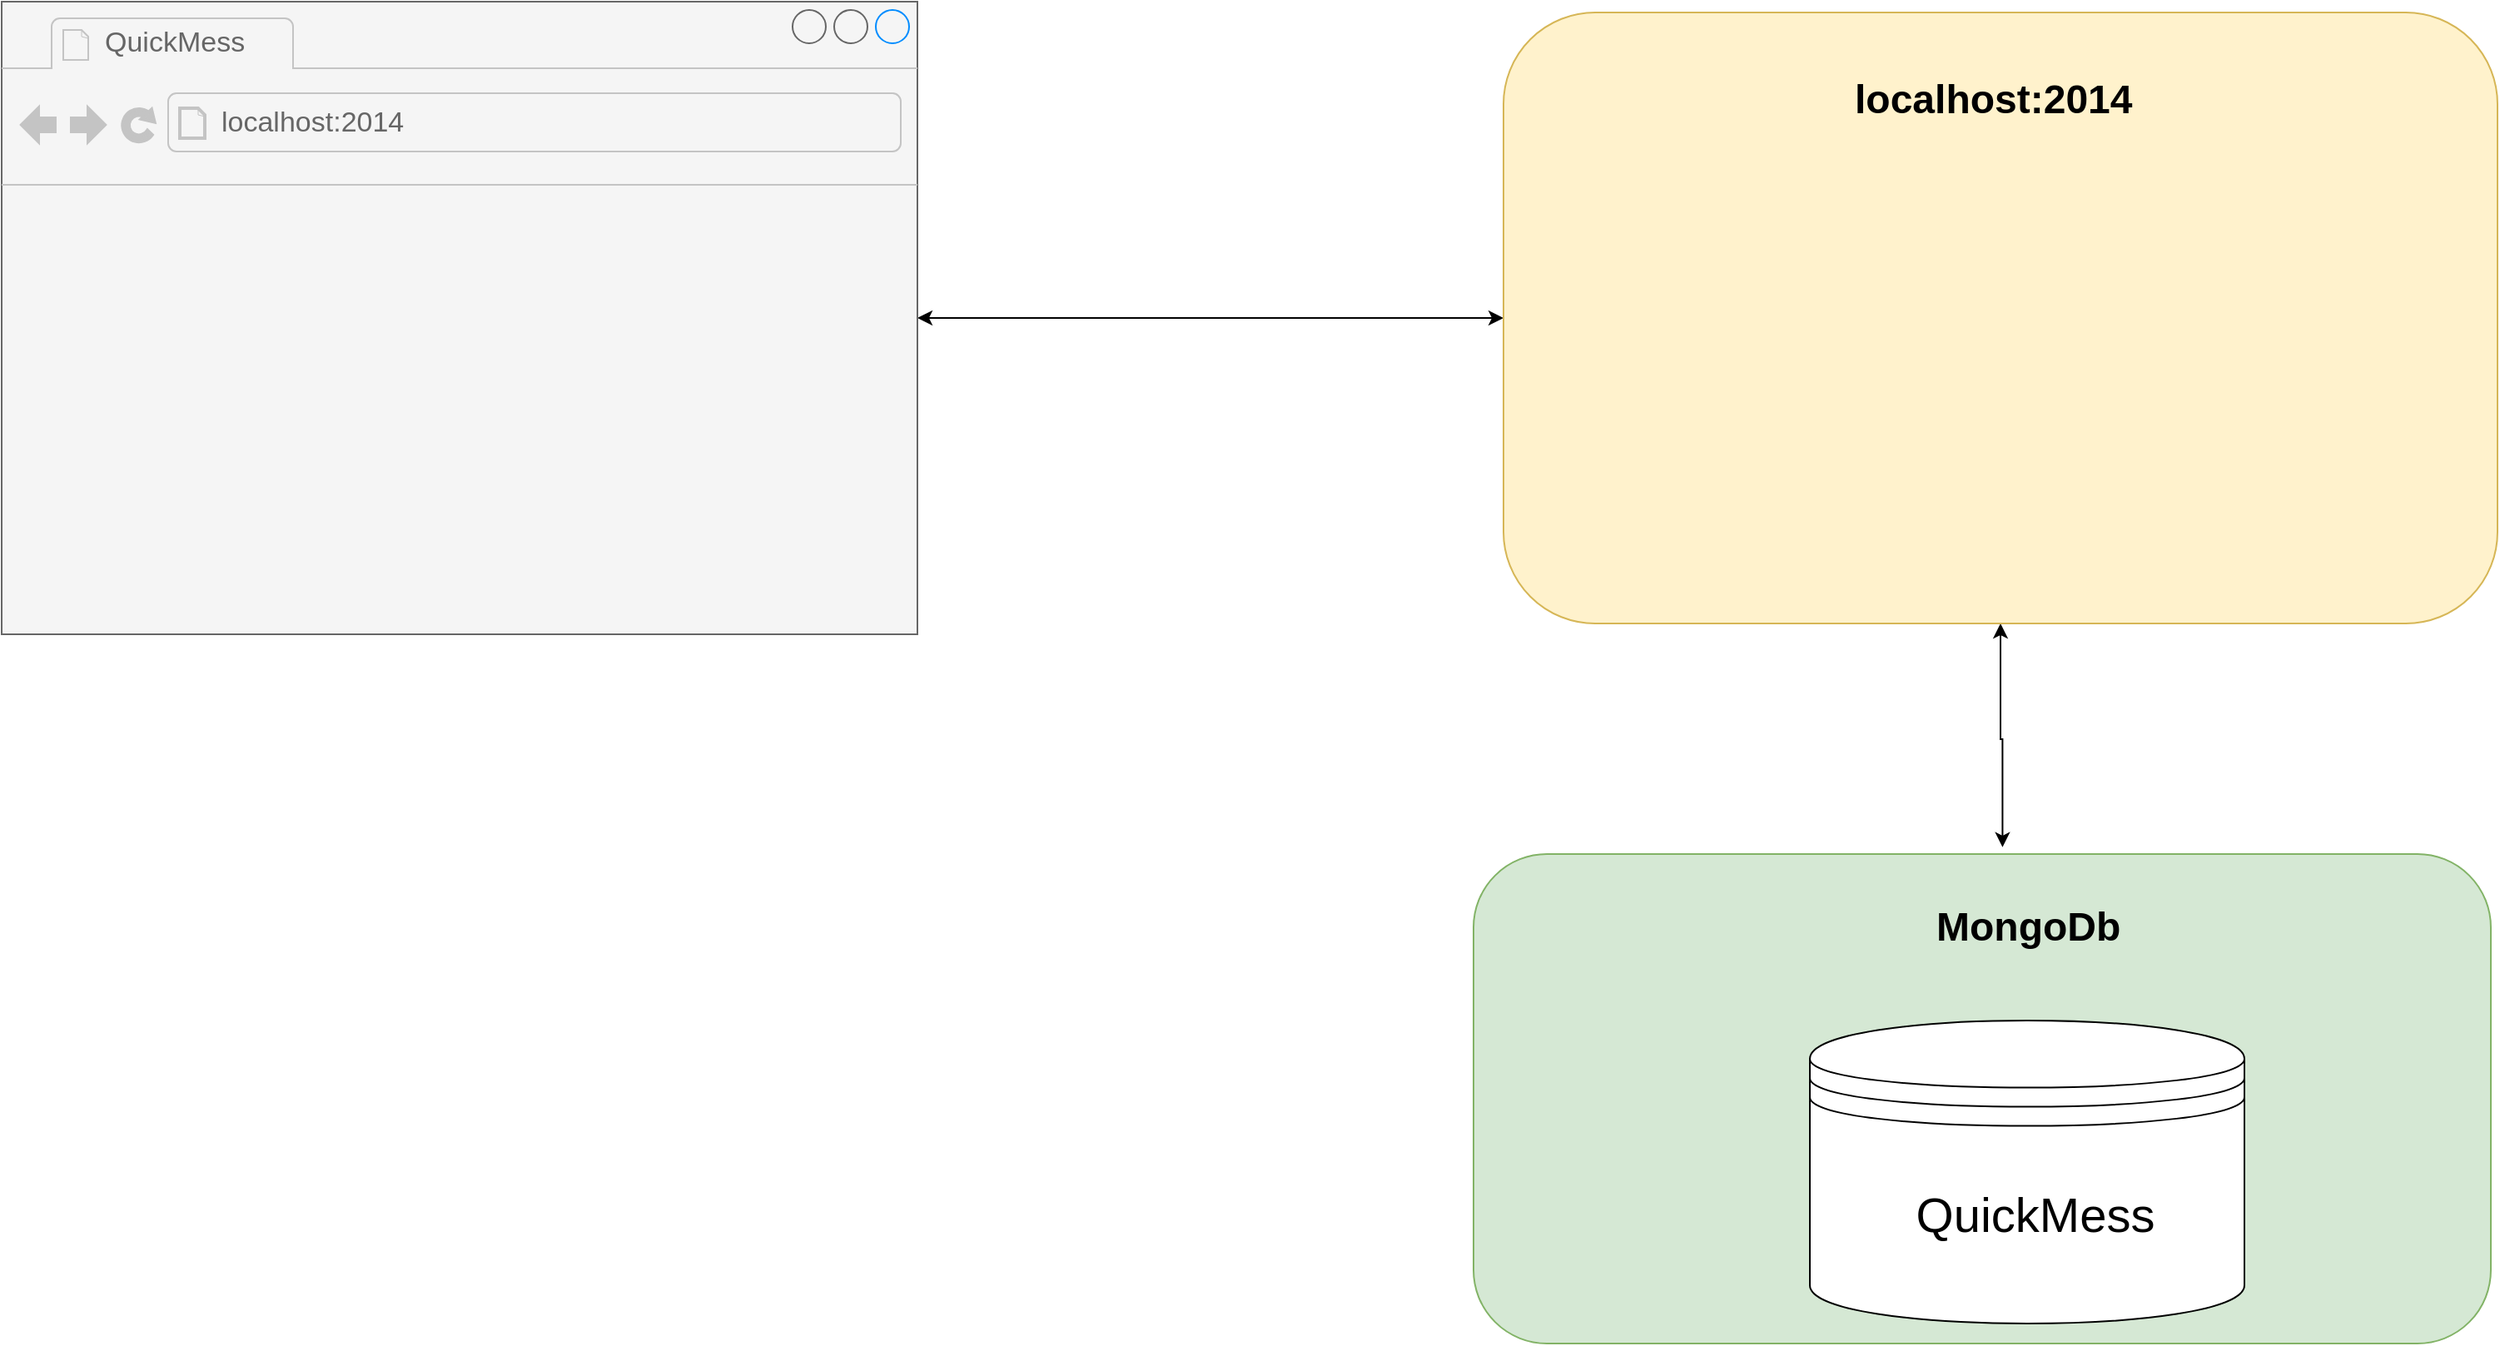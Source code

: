 <mxfile version="13.7.5" type="device"><diagram id="jSiYMIZ0ahi4ANxZ8P3s" name="Page-1"><mxGraphModel dx="2031" dy="1089" grid="0" gridSize="10" guides="1" tooltips="1" connect="1" arrows="1" fold="1" page="1" pageScale="1" pageWidth="850" pageHeight="1100" math="0" shadow="0"><root><mxCell id="0"/><mxCell id="1" parent="0"/><mxCell id="5d7zzyUjVXc7a16focB5-8" style="edgeStyle=orthogonalEdgeStyle;rounded=0;orthogonalLoop=1;jettySize=auto;html=1;entryX=0;entryY=0.5;entryDx=0;entryDy=0;startArrow=classic;startFill=1;" edge="1" parent="1" source="5d7zzyUjVXc7a16focB5-1" target="5d7zzyUjVXc7a16focB5-4"><mxGeometry relative="1" as="geometry"/></mxCell><mxCell id="5d7zzyUjVXc7a16focB5-1" value="" style="strokeWidth=1;shadow=0;dashed=0;align=center;html=1;shape=mxgraph.mockup.containers.browserWindow;rSize=0;strokeColor=#666666;strokeColor2=#008cff;strokeColor3=#c4c4c4;mainText=,;recursiveResize=0;fillColor=#f5f5f5;fontColor=#333333;" vertex="1" parent="1"><mxGeometry x="23" y="256" width="550" height="380" as="geometry"/></mxCell><mxCell id="5d7zzyUjVXc7a16focB5-2" value="QuickMess" style="strokeWidth=1;shadow=0;dashed=0;align=center;html=1;shape=mxgraph.mockup.containers.anchor;fontSize=17;fontColor=#666666;align=left;" vertex="1" parent="5d7zzyUjVXc7a16focB5-1"><mxGeometry x="60" y="12" width="110" height="26" as="geometry"/></mxCell><mxCell id="5d7zzyUjVXc7a16focB5-3" value="localhost:2014" style="strokeWidth=1;shadow=0;dashed=0;align=center;html=1;shape=mxgraph.mockup.containers.anchor;rSize=0;fontSize=17;fontColor=#666666;align=left;" vertex="1" parent="5d7zzyUjVXc7a16focB5-1"><mxGeometry x="130" y="60" width="250" height="26" as="geometry"/></mxCell><mxCell id="5d7zzyUjVXc7a16focB5-15" style="edgeStyle=orthogonalEdgeStyle;rounded=0;orthogonalLoop=1;jettySize=auto;html=1;entryX=0.52;entryY=-0.014;entryDx=0;entryDy=0;entryPerimeter=0;startArrow=classic;startFill=1;" edge="1" parent="1" source="5d7zzyUjVXc7a16focB5-4" target="5d7zzyUjVXc7a16focB5-10"><mxGeometry relative="1" as="geometry"><Array as="points"><mxPoint x="1223" y="699"/></Array></mxGeometry></mxCell><mxCell id="5d7zzyUjVXc7a16focB5-4" value="" style="rounded=1;whiteSpace=wrap;html=1;fillColor=#fff2cc;strokeColor=#d6b656;" vertex="1" parent="1"><mxGeometry x="925" y="262.5" width="597" height="367" as="geometry"/></mxCell><mxCell id="5d7zzyUjVXc7a16focB5-5" value="" style="shape=image;html=1;verticalAlign=top;verticalLabelPosition=bottom;labelBackgroundColor=#ffffff;imageAspect=0;aspect=fixed;image=https://cdn4.iconfinder.com/data/icons/logos-3/456/nodejs-new-pantone-black-128.png" vertex="1" parent="1"><mxGeometry x="1136" y="399" width="237" height="237" as="geometry"/></mxCell><mxCell id="5d7zzyUjVXc7a16focB5-7" value="&lt;h1&gt;localhost:2014&lt;/h1&gt;" style="text;html=1;strokeColor=none;fillColor=none;spacing=5;spacingTop=-20;whiteSpace=wrap;overflow=hidden;rounded=0;" vertex="1" parent="1"><mxGeometry x="1131" y="295" width="190" height="49" as="geometry"/></mxCell><mxCell id="5d7zzyUjVXc7a16focB5-10" value="" style="rounded=1;whiteSpace=wrap;html=1;fillColor=#d5e8d4;strokeColor=#82b366;" vertex="1" parent="1"><mxGeometry x="907" y="768" width="611" height="294" as="geometry"/></mxCell><mxCell id="5d7zzyUjVXc7a16focB5-11" value="" style="shape=datastore;whiteSpace=wrap;html=1;" vertex="1" parent="1"><mxGeometry x="1109" y="868" width="261" height="182" as="geometry"/></mxCell><mxCell id="5d7zzyUjVXc7a16focB5-12" value="&lt;h1&gt;MongoDb&amp;nbsp;&lt;/h1&gt;" style="text;html=1;strokeColor=none;fillColor=none;spacing=5;spacingTop=-20;whiteSpace=wrap;overflow=hidden;rounded=0;" vertex="1" parent="1"><mxGeometry x="1180" y="792" width="190" height="120" as="geometry"/></mxCell><mxCell id="5d7zzyUjVXc7a16focB5-13" value="&lt;font style=&quot;font-size: 29px&quot;&gt;QuickMess&lt;/font&gt;" style="text;html=1;strokeColor=none;fillColor=none;align=center;verticalAlign=middle;whiteSpace=wrap;rounded=0;" vertex="1" parent="1"><mxGeometry x="1155" y="964" width="179" height="41" as="geometry"/></mxCell></root></mxGraphModel></diagram></mxfile>